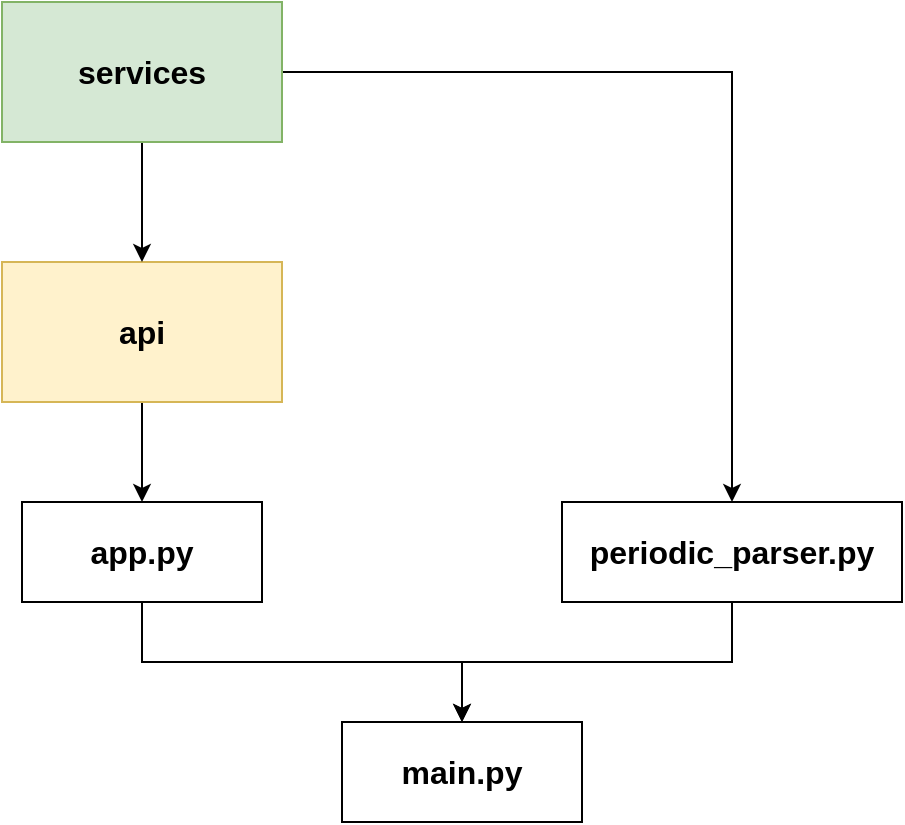 <mxfile version="20.2.0" type="device"><diagram id="S4mrY5YWZMERqtHT9rst" name="Страница 1"><mxGraphModel dx="1052" dy="592" grid="1" gridSize="10" guides="1" tooltips="1" connect="1" arrows="1" fold="1" page="1" pageScale="1" pageWidth="1169" pageHeight="827" math="0" shadow="0"><root><mxCell id="0"/><mxCell id="1" parent="0"/><mxCell id="TSmsuosaHMZA0pRELtAp-1" value="&lt;b&gt;main.py&lt;/b&gt;" style="rounded=0;whiteSpace=wrap;html=1;fontSize=16;" vertex="1" parent="1"><mxGeometry x="510" y="670" width="120" height="50" as="geometry"/></mxCell><mxCell id="TSmsuosaHMZA0pRELtAp-3" style="edgeStyle=orthogonalEdgeStyle;rounded=0;orthogonalLoop=1;jettySize=auto;html=1;entryX=0.5;entryY=0;entryDx=0;entryDy=0;fontSize=16;exitX=0.5;exitY=1;exitDx=0;exitDy=0;" edge="1" parent="1" source="TSmsuosaHMZA0pRELtAp-2" target="TSmsuosaHMZA0pRELtAp-1"><mxGeometry relative="1" as="geometry"/></mxCell><mxCell id="TSmsuosaHMZA0pRELtAp-2" value="&lt;div align=&quot;center&quot;&gt;app.py&lt;/div&gt;" style="rounded=0;whiteSpace=wrap;html=1;fontSize=16;align=center;fontStyle=1" vertex="1" parent="1"><mxGeometry x="350" y="560" width="120" height="50" as="geometry"/></mxCell><mxCell id="TSmsuosaHMZA0pRELtAp-17" style="edgeStyle=orthogonalEdgeStyle;rounded=0;orthogonalLoop=1;jettySize=auto;html=1;entryX=0.5;entryY=0;entryDx=0;entryDy=0;fontSize=16;" edge="1" parent="1" source="TSmsuosaHMZA0pRELtAp-4" target="TSmsuosaHMZA0pRELtAp-1"><mxGeometry relative="1" as="geometry"/></mxCell><mxCell id="TSmsuosaHMZA0pRELtAp-4" value="&lt;div align=&quot;center&quot;&gt;periodic_parser.py&lt;/div&gt;" style="rounded=0;whiteSpace=wrap;html=1;fontSize=16;align=center;fontStyle=1" vertex="1" parent="1"><mxGeometry x="620" y="560" width="170" height="50" as="geometry"/></mxCell><mxCell id="TSmsuosaHMZA0pRELtAp-8" style="edgeStyle=orthogonalEdgeStyle;rounded=0;orthogonalLoop=1;jettySize=auto;html=1;entryX=0.5;entryY=0;entryDx=0;entryDy=0;fontSize=16;" edge="1" parent="1" source="TSmsuosaHMZA0pRELtAp-7" target="TSmsuosaHMZA0pRELtAp-2"><mxGeometry relative="1" as="geometry"/></mxCell><mxCell id="TSmsuosaHMZA0pRELtAp-7" value="&lt;b&gt;api&lt;/b&gt;" style="rounded=0;whiteSpace=wrap;html=1;fontSize=16;fillColor=#fff2cc;strokeColor=#d6b656;" vertex="1" parent="1"><mxGeometry x="340" y="440" width="140" height="70" as="geometry"/></mxCell><mxCell id="TSmsuosaHMZA0pRELtAp-10" style="edgeStyle=orthogonalEdgeStyle;rounded=0;orthogonalLoop=1;jettySize=auto;html=1;entryX=0.5;entryY=0;entryDx=0;entryDy=0;fontSize=16;" edge="1" parent="1" source="TSmsuosaHMZA0pRELtAp-9" target="TSmsuosaHMZA0pRELtAp-7"><mxGeometry relative="1" as="geometry"/></mxCell><mxCell id="TSmsuosaHMZA0pRELtAp-11" style="edgeStyle=orthogonalEdgeStyle;rounded=0;orthogonalLoop=1;jettySize=auto;html=1;entryX=0.5;entryY=0;entryDx=0;entryDy=0;fontSize=16;exitX=1;exitY=0.5;exitDx=0;exitDy=0;" edge="1" parent="1" source="TSmsuosaHMZA0pRELtAp-9" target="TSmsuosaHMZA0pRELtAp-4"><mxGeometry relative="1" as="geometry"><Array as="points"><mxPoint x="705" y="345"/></Array></mxGeometry></mxCell><mxCell id="TSmsuosaHMZA0pRELtAp-9" value="&lt;b&gt;services&lt;/b&gt;" style="rounded=0;whiteSpace=wrap;html=1;fontSize=16;fillColor=#d5e8d4;strokeColor=#82b366;" vertex="1" parent="1"><mxGeometry x="340" y="310" width="140" height="70" as="geometry"/></mxCell></root></mxGraphModel></diagram></mxfile>